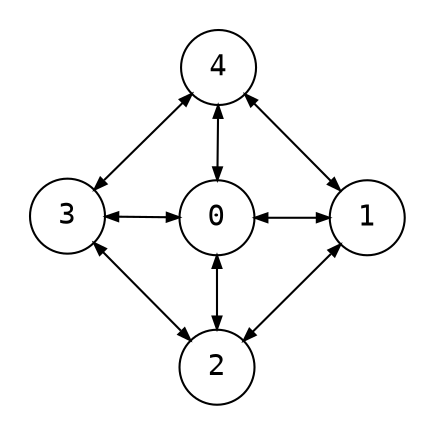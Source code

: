 digraph {
    node [shape=circle; fontname="monospace"; fixedsize=true; width="0.5"];
    edge [arrowsize=0.6];
    layout=neato;
    mode="sgd";
    maxiter=10000;
    normalize=true;
    scale=1.2;
    pad=0.2;

    0 -> 1 [dir="both"];
    0 -> 2 [dir="both"];
    0 -> 3 [dir="both"];
    0 -> 4 [dir="both"];
    4 -> 1 [dir="both"];
    1 -> 2 [dir="both"];
    2 -> 3 [dir="both"];
    3 -> 4 [dir="both"];
}
